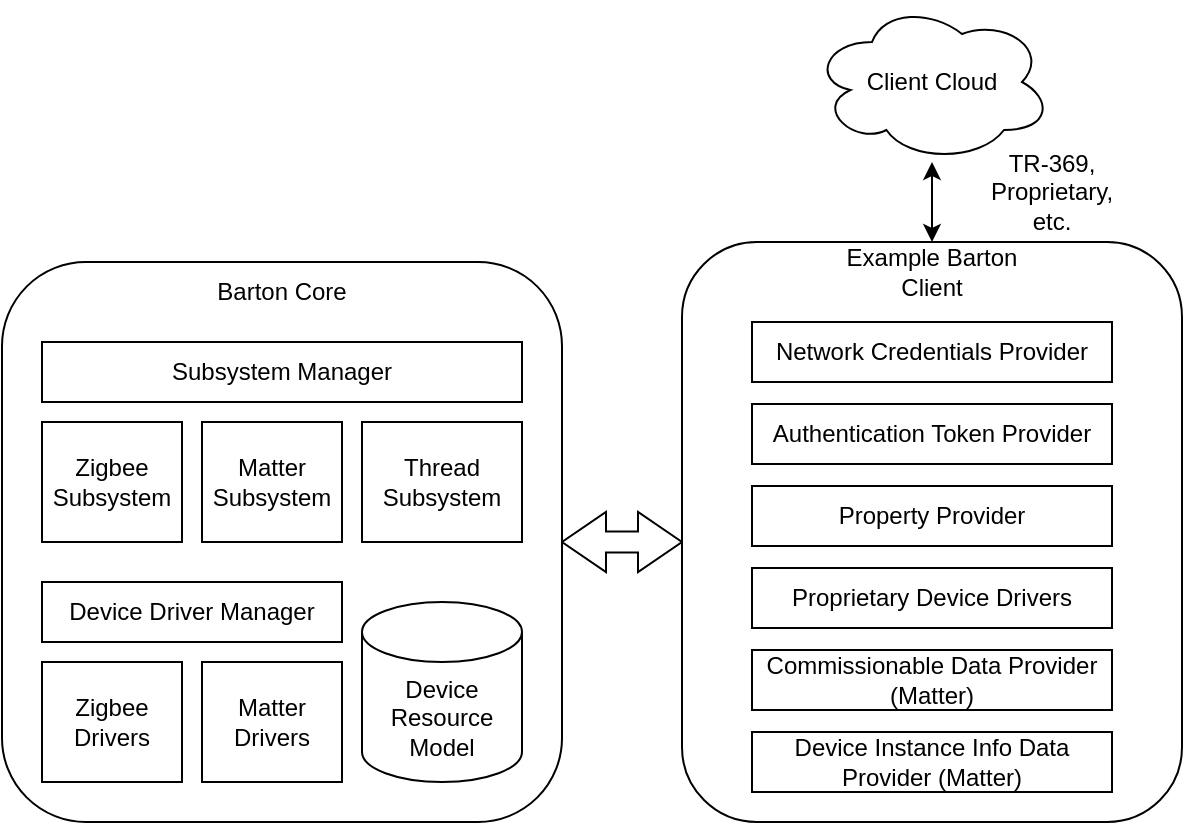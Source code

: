 <mxfile version="28.1.1">
  <diagram name="Page-1" id="3mGRwx98MG-ARUpETPn0">
    <mxGraphModel dx="1398" dy="1279" grid="1" gridSize="10" guides="1" tooltips="1" connect="1" arrows="1" fold="1" page="1" pageScale="1" pageWidth="850" pageHeight="1100" math="0" shadow="0">
      <root>
        <mxCell id="0" />
        <mxCell id="1" parent="0" />
        <mxCell id="--MTO9YccvEGNLTB4QjE-1" value="" style="html=1;shadow=0;dashed=0;align=center;verticalAlign=middle;shape=mxgraph.arrows2.twoWayArrow;dy=0.65;dx=22;" parent="1" vertex="1">
          <mxGeometry x="340" y="265" width="60" height="30" as="geometry" />
        </mxCell>
        <mxCell id="--MTO9YccvEGNLTB4QjE-2" value="" style="group" parent="1" vertex="1" connectable="0">
          <mxGeometry x="60" y="140" width="280" height="280" as="geometry" />
        </mxCell>
        <mxCell id="--MTO9YccvEGNLTB4QjE-3" value="" style="rounded=1;whiteSpace=wrap;html=1;" parent="--MTO9YccvEGNLTB4QjE-2" vertex="1">
          <mxGeometry width="280" height="280" as="geometry" />
        </mxCell>
        <mxCell id="--MTO9YccvEGNLTB4QjE-4" value="Barton Core" style="text;html=1;align=center;verticalAlign=middle;whiteSpace=wrap;rounded=0;" parent="--MTO9YccvEGNLTB4QjE-2" vertex="1">
          <mxGeometry x="90" width="100" height="30" as="geometry" />
        </mxCell>
        <mxCell id="--MTO9YccvEGNLTB4QjE-5" value="Device Resource Model" style="shape=cylinder3;whiteSpace=wrap;html=1;boundedLbl=1;backgroundOutline=1;size=15;" parent="--MTO9YccvEGNLTB4QjE-2" vertex="1">
          <mxGeometry x="180" y="170" width="80" height="90" as="geometry" />
        </mxCell>
        <mxCell id="--MTO9YccvEGNLTB4QjE-6" value="" style="group" parent="--MTO9YccvEGNLTB4QjE-2" vertex="1" connectable="0">
          <mxGeometry x="20" y="40" width="240" height="100" as="geometry" />
        </mxCell>
        <mxCell id="--MTO9YccvEGNLTB4QjE-7" value="Matter Subsystem" style="rounded=0;whiteSpace=wrap;html=1;" parent="--MTO9YccvEGNLTB4QjE-6" vertex="1">
          <mxGeometry x="80" y="40" width="70" height="60" as="geometry" />
        </mxCell>
        <mxCell id="--MTO9YccvEGNLTB4QjE-8" value="Thread Subsystem" style="rounded=0;whiteSpace=wrap;html=1;" parent="--MTO9YccvEGNLTB4QjE-6" vertex="1">
          <mxGeometry x="160" y="40" width="80" height="60" as="geometry" />
        </mxCell>
        <mxCell id="--MTO9YccvEGNLTB4QjE-9" value="Subsystem Manager" style="rounded=0;whiteSpace=wrap;html=1;" parent="--MTO9YccvEGNLTB4QjE-6" vertex="1">
          <mxGeometry width="240" height="30" as="geometry" />
        </mxCell>
        <mxCell id="--MTO9YccvEGNLTB4QjE-10" value="Zigbee Subsystem" style="rounded=0;whiteSpace=wrap;html=1;" parent="--MTO9YccvEGNLTB4QjE-6" vertex="1">
          <mxGeometry y="40" width="70" height="60" as="geometry" />
        </mxCell>
        <mxCell id="--MTO9YccvEGNLTB4QjE-11" value="" style="group" parent="--MTO9YccvEGNLTB4QjE-2" vertex="1" connectable="0">
          <mxGeometry x="20" y="160" width="150" height="100" as="geometry" />
        </mxCell>
        <mxCell id="--MTO9YccvEGNLTB4QjE-12" value="Device Driver Manager" style="rounded=0;whiteSpace=wrap;html=1;" parent="--MTO9YccvEGNLTB4QjE-11" vertex="1">
          <mxGeometry width="150" height="30" as="geometry" />
        </mxCell>
        <mxCell id="--MTO9YccvEGNLTB4QjE-13" value="Zigbee Drivers" style="rounded=0;whiteSpace=wrap;html=1;" parent="--MTO9YccvEGNLTB4QjE-11" vertex="1">
          <mxGeometry y="40" width="70" height="60" as="geometry" />
        </mxCell>
        <mxCell id="--MTO9YccvEGNLTB4QjE-14" value="Matter Drivers" style="rounded=0;whiteSpace=wrap;html=1;" parent="--MTO9YccvEGNLTB4QjE-11" vertex="1">
          <mxGeometry x="80" y="40" width="70" height="60" as="geometry" />
        </mxCell>
        <mxCell id="--MTO9YccvEGNLTB4QjE-15" value="" style="rounded=1;whiteSpace=wrap;html=1;" parent="1" vertex="1">
          <mxGeometry x="400" y="130" width="250" height="290" as="geometry" />
        </mxCell>
        <mxCell id="--MTO9YccvEGNLTB4QjE-16" value="Example Barton Client" style="text;html=1;align=center;verticalAlign=middle;whiteSpace=wrap;rounded=0;" parent="1" vertex="1">
          <mxGeometry x="475" y="130" width="100" height="30" as="geometry" />
        </mxCell>
        <mxCell id="--MTO9YccvEGNLTB4QjE-17" value="Network Credentials Provider" style="rounded=0;whiteSpace=wrap;html=1;" parent="1" vertex="1">
          <mxGeometry x="435" y="170" width="180" height="30" as="geometry" />
        </mxCell>
        <mxCell id="--MTO9YccvEGNLTB4QjE-18" value="Authentication Token Provider" style="rounded=0;whiteSpace=wrap;html=1;" parent="1" vertex="1">
          <mxGeometry x="435" y="211" width="180" height="30" as="geometry" />
        </mxCell>
        <mxCell id="--MTO9YccvEGNLTB4QjE-19" value="Proprietary Device Drivers" style="rounded=0;whiteSpace=wrap;html=1;" parent="1" vertex="1">
          <mxGeometry x="435" y="293" width="180" height="30" as="geometry" />
        </mxCell>
        <mxCell id="--MTO9YccvEGNLTB4QjE-20" value="Commissionable Data Provider&lt;div&gt;(Matter)&lt;/div&gt;" style="rounded=0;whiteSpace=wrap;html=1;" parent="1" vertex="1">
          <mxGeometry x="435" y="334" width="180" height="30" as="geometry" />
        </mxCell>
        <mxCell id="--MTO9YccvEGNLTB4QjE-21" value="Device Instance Info Data Provider&amp;nbsp;&lt;span style=&quot;background-color: initial;&quot;&gt;(Matter)&lt;/span&gt;" style="rounded=0;whiteSpace=wrap;html=1;" parent="1" vertex="1">
          <mxGeometry x="435" y="375" width="180" height="30" as="geometry" />
        </mxCell>
        <mxCell id="--MTO9YccvEGNLTB4QjE-22" value="Property Provider" style="rounded=0;whiteSpace=wrap;html=1;" parent="1" vertex="1">
          <mxGeometry x="435" y="252" width="180" height="30" as="geometry" />
        </mxCell>
        <mxCell id="--MTO9YccvEGNLTB4QjE-23" value="TR-369,&lt;div&gt;Proprietary, etc.&lt;/div&gt;" style="text;html=1;align=center;verticalAlign=middle;whiteSpace=wrap;rounded=0;" parent="1" vertex="1">
          <mxGeometry x="555" y="90" width="60" height="30" as="geometry" />
        </mxCell>
        <mxCell id="--MTO9YccvEGNLTB4QjE-24" value="" style="group" parent="1" vertex="1" connectable="0">
          <mxGeometry x="465" y="10" width="120" height="80" as="geometry" />
        </mxCell>
        <mxCell id="--MTO9YccvEGNLTB4QjE-25" value="Client Cloud" style="ellipse;shape=cloud;whiteSpace=wrap;html=1;" parent="--MTO9YccvEGNLTB4QjE-24" vertex="1">
          <mxGeometry width="120" height="80" as="geometry" />
        </mxCell>
        <mxCell id="--MTO9YccvEGNLTB4QjE-26" value="" style="endArrow=classic;startArrow=classic;html=1;rounded=0;entryX=0.5;entryY=0;entryDx=0;entryDy=0;" parent="1" source="--MTO9YccvEGNLTB4QjE-25" target="--MTO9YccvEGNLTB4QjE-15" edge="1">
          <mxGeometry width="50" height="50" relative="1" as="geometry">
            <mxPoint x="740" y="40" as="sourcePoint" />
            <mxPoint x="740" y="60.711" as="targetPoint" />
          </mxGeometry>
        </mxCell>
      </root>
    </mxGraphModel>
  </diagram>
</mxfile>
